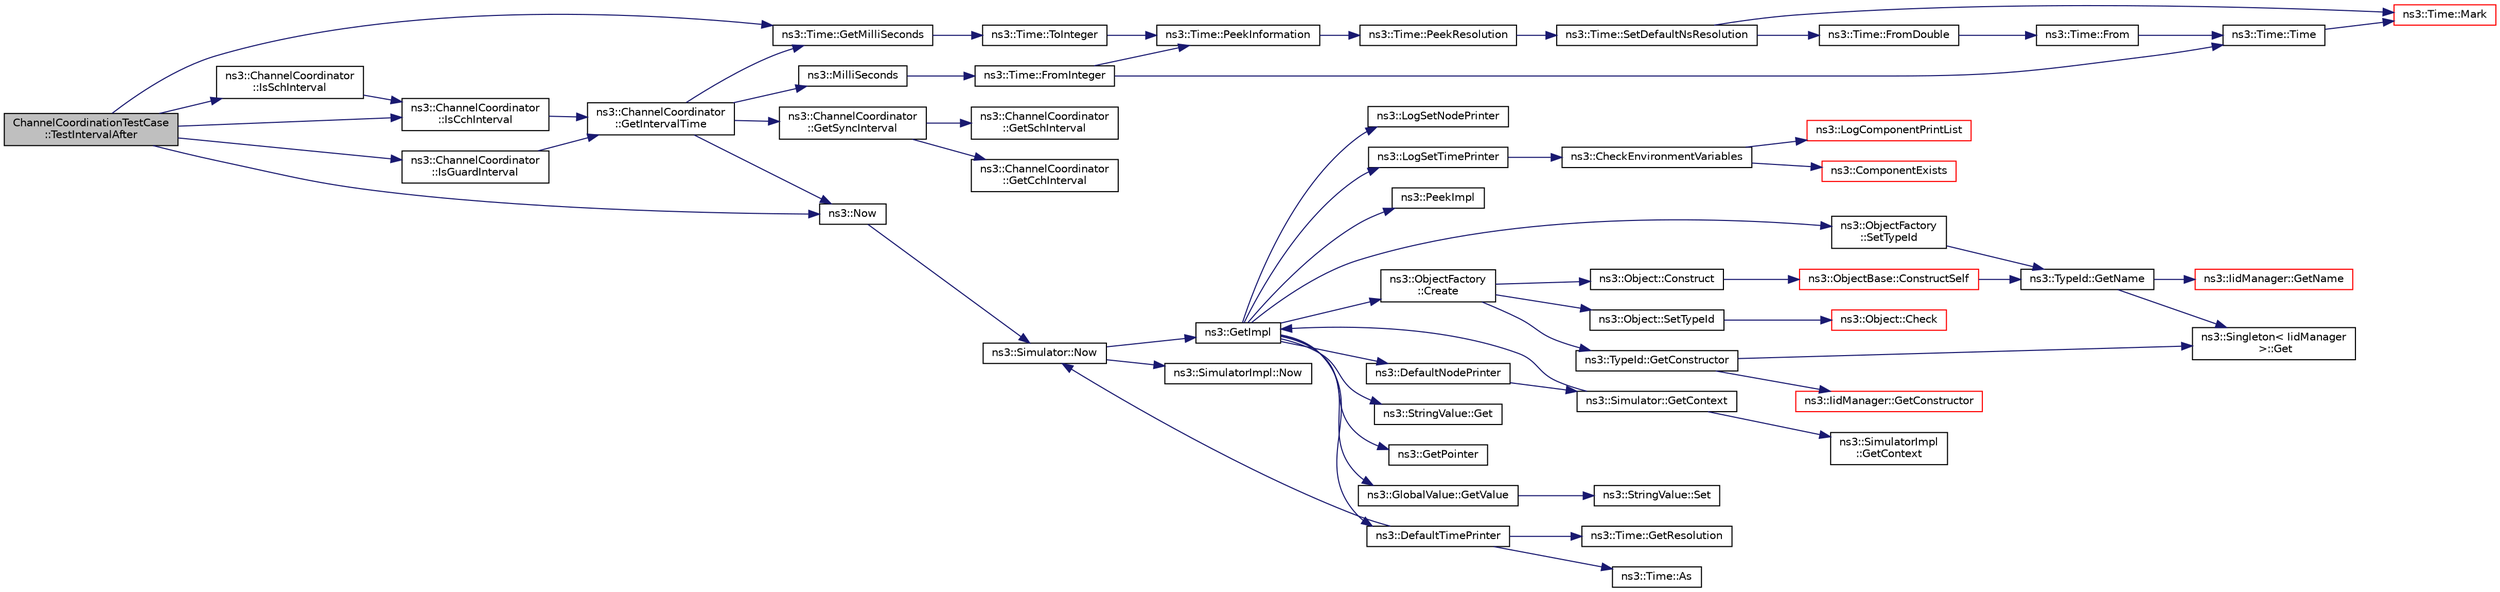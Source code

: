 digraph "ChannelCoordinationTestCase::TestIntervalAfter"
{
 // LATEX_PDF_SIZE
  edge [fontname="Helvetica",fontsize="10",labelfontname="Helvetica",labelfontsize="10"];
  node [fontname="Helvetica",fontsize="10",shape=record];
  rankdir="LR";
  Node1 [label="ChannelCoordinationTestCase\l::TestIntervalAfter",height=0.2,width=0.4,color="black", fillcolor="grey75", style="filled", fontcolor="black",tooltip="Test interval after function."];
  Node1 -> Node2 [color="midnightblue",fontsize="10",style="solid",fontname="Helvetica"];
  Node2 [label="ns3::Time::GetMilliSeconds",height=0.2,width=0.4,color="black", fillcolor="white", style="filled",URL="$classns3_1_1_time.html#ad012aa15ec441ad811a09954f95e4a8d",tooltip="Get an approximation of the time stored in this instance in the indicated unit."];
  Node2 -> Node3 [color="midnightblue",fontsize="10",style="solid",fontname="Helvetica"];
  Node3 [label="ns3::Time::ToInteger",height=0.2,width=0.4,color="black", fillcolor="white", style="filled",URL="$classns3_1_1_time.html#a4bd2d3c8a919e4b57e60692b53db4a61",tooltip="Get the Time value expressed in a particular unit."];
  Node3 -> Node4 [color="midnightblue",fontsize="10",style="solid",fontname="Helvetica"];
  Node4 [label="ns3::Time::PeekInformation",height=0.2,width=0.4,color="black", fillcolor="white", style="filled",URL="$classns3_1_1_time.html#a0b023c55c20582aa7c1781aacf128034",tooltip="Get the Information record for timeUnit for the current Resolution."];
  Node4 -> Node5 [color="midnightblue",fontsize="10",style="solid",fontname="Helvetica"];
  Node5 [label="ns3::Time::PeekResolution",height=0.2,width=0.4,color="black", fillcolor="white", style="filled",URL="$classns3_1_1_time.html#a963e53522278fcbdf1ab9f7adbd0f5d6",tooltip="Get the current Resolution."];
  Node5 -> Node6 [color="midnightblue",fontsize="10",style="solid",fontname="Helvetica"];
  Node6 [label="ns3::Time::SetDefaultNsResolution",height=0.2,width=0.4,color="black", fillcolor="white", style="filled",URL="$classns3_1_1_time.html#a6a872e62f71dfa817fef2c549473d980",tooltip="Set the default resolution."];
  Node6 -> Node7 [color="midnightblue",fontsize="10",style="solid",fontname="Helvetica"];
  Node7 [label="ns3::Time::FromDouble",height=0.2,width=0.4,color="black", fillcolor="white", style="filled",URL="$classns3_1_1_time.html#a60e845f4a74e62495b86356afe604cb4",tooltip="Create a Time equal to value in unit unit."];
  Node7 -> Node8 [color="midnightblue",fontsize="10",style="solid",fontname="Helvetica"];
  Node8 [label="ns3::Time::From",height=0.2,width=0.4,color="black", fillcolor="white", style="filled",URL="$classns3_1_1_time.html#a34e4acc13d0e08cc8cb9cd3b838b9baf",tooltip="Create a Time in the current unit."];
  Node8 -> Node9 [color="midnightblue",fontsize="10",style="solid",fontname="Helvetica"];
  Node9 [label="ns3::Time::Time",height=0.2,width=0.4,color="black", fillcolor="white", style="filled",URL="$classns3_1_1_time.html#a8a39dc1b8cbbd7fe6d940e492d1b925e",tooltip="Default constructor, with value 0."];
  Node9 -> Node10 [color="midnightblue",fontsize="10",style="solid",fontname="Helvetica"];
  Node10 [label="ns3::Time::Mark",height=0.2,width=0.4,color="red", fillcolor="white", style="filled",URL="$classns3_1_1_time.html#aa7eef2a1119c1c4855d99f1e83d44c54",tooltip="Record a Time instance with the MarkedTimes."];
  Node6 -> Node10 [color="midnightblue",fontsize="10",style="solid",fontname="Helvetica"];
  Node1 -> Node12 [color="midnightblue",fontsize="10",style="solid",fontname="Helvetica"];
  Node12 [label="ns3::ChannelCoordinator\l::IsCchInterval",height=0.2,width=0.4,color="black", fillcolor="white", style="filled",URL="$classns3_1_1_channel_coordinator.html#afd434629c3045704c28599233d274207",tooltip=" "];
  Node12 -> Node13 [color="midnightblue",fontsize="10",style="solid",fontname="Helvetica"];
  Node13 [label="ns3::ChannelCoordinator\l::GetIntervalTime",height=0.2,width=0.4,color="black", fillcolor="white", style="filled",URL="$classns3_1_1_channel_coordinator.html#aec3dde7af6a59f98738086eaa3f2cf6c",tooltip=" "];
  Node13 -> Node2 [color="midnightblue",fontsize="10",style="solid",fontname="Helvetica"];
  Node13 -> Node14 [color="midnightblue",fontsize="10",style="solid",fontname="Helvetica"];
  Node14 [label="ns3::ChannelCoordinator\l::GetSyncInterval",height=0.2,width=0.4,color="black", fillcolor="white", style="filled",URL="$classns3_1_1_channel_coordinator.html#a935a6b9e32f9d0e2dd7de741e9a60417",tooltip=" "];
  Node14 -> Node15 [color="midnightblue",fontsize="10",style="solid",fontname="Helvetica"];
  Node15 [label="ns3::ChannelCoordinator\l::GetCchInterval",height=0.2,width=0.4,color="black", fillcolor="white", style="filled",URL="$classns3_1_1_channel_coordinator.html#a0277118b1c55dd93f806b1e717a8bdc2",tooltip=" "];
  Node14 -> Node16 [color="midnightblue",fontsize="10",style="solid",fontname="Helvetica"];
  Node16 [label="ns3::ChannelCoordinator\l::GetSchInterval",height=0.2,width=0.4,color="black", fillcolor="white", style="filled",URL="$classns3_1_1_channel_coordinator.html#a5176d43ba4da00a310b5edb7fa22c80f",tooltip=" "];
  Node13 -> Node17 [color="midnightblue",fontsize="10",style="solid",fontname="Helvetica"];
  Node17 [label="ns3::MilliSeconds",height=0.2,width=0.4,color="black", fillcolor="white", style="filled",URL="$group__timecivil.html#gaf26127cf4571146b83a92ee18679c7a9",tooltip="Construct a Time in the indicated unit."];
  Node17 -> Node18 [color="midnightblue",fontsize="10",style="solid",fontname="Helvetica"];
  Node18 [label="ns3::Time::FromInteger",height=0.2,width=0.4,color="black", fillcolor="white", style="filled",URL="$classns3_1_1_time.html#a3e742c67b2764e75ff95f9b754d43fe9",tooltip="Create a Time equal to value in unit unit."];
  Node18 -> Node9 [color="midnightblue",fontsize="10",style="solid",fontname="Helvetica"];
  Node18 -> Node4 [color="midnightblue",fontsize="10",style="solid",fontname="Helvetica"];
  Node13 -> Node19 [color="midnightblue",fontsize="10",style="solid",fontname="Helvetica"];
  Node19 [label="ns3::Now",height=0.2,width=0.4,color="black", fillcolor="white", style="filled",URL="$group__simulator.html#gac3635e2e87f7ce316c89290ee1b01d0d",tooltip="create an ns3::Time instance which contains the current simulation time."];
  Node19 -> Node20 [color="midnightblue",fontsize="10",style="solid",fontname="Helvetica"];
  Node20 [label="ns3::Simulator::Now",height=0.2,width=0.4,color="black", fillcolor="white", style="filled",URL="$classns3_1_1_simulator.html#ac3178fa975b419f7875e7105be122800",tooltip="Return the current simulation virtual time."];
  Node20 -> Node21 [color="midnightblue",fontsize="10",style="solid",fontname="Helvetica"];
  Node21 [label="ns3::GetImpl",height=0.2,width=0.4,color="black", fillcolor="white", style="filled",URL="$group__simulator.html#ga42eb4eddad41528d4d99794a3dae3fd0",tooltip="Get the SimulatorImpl singleton."];
  Node21 -> Node22 [color="midnightblue",fontsize="10",style="solid",fontname="Helvetica"];
  Node22 [label="ns3::ObjectFactory\l::Create",height=0.2,width=0.4,color="black", fillcolor="white", style="filled",URL="$classns3_1_1_object_factory.html#a52eda277f4aaab54266134ba48102ad7",tooltip="Create an Object instance of the configured TypeId."];
  Node22 -> Node23 [color="midnightblue",fontsize="10",style="solid",fontname="Helvetica"];
  Node23 [label="ns3::Object::Construct",height=0.2,width=0.4,color="black", fillcolor="white", style="filled",URL="$classns3_1_1_object.html#a636e8411dc5228771f45c9b805d348fa",tooltip="Initialize all member variables registered as Attributes of this TypeId."];
  Node23 -> Node24 [color="midnightblue",fontsize="10",style="solid",fontname="Helvetica"];
  Node24 [label="ns3::ObjectBase::ConstructSelf",height=0.2,width=0.4,color="red", fillcolor="white", style="filled",URL="$classns3_1_1_object_base.html#a5cda18dec6d0744cb652a3ed60056958",tooltip="Complete construction of ObjectBase; invoked by derived classes."];
  Node24 -> Node31 [color="midnightblue",fontsize="10",style="solid",fontname="Helvetica"];
  Node31 [label="ns3::TypeId::GetName",height=0.2,width=0.4,color="black", fillcolor="white", style="filled",URL="$classns3_1_1_type_id.html#abc4965475a579c2afdc668d7a7d58374",tooltip="Get the name."];
  Node31 -> Node28 [color="midnightblue",fontsize="10",style="solid",fontname="Helvetica"];
  Node28 [label="ns3::Singleton\< IidManager\l \>::Get",height=0.2,width=0.4,color="black", fillcolor="white", style="filled",URL="$classns3_1_1_singleton.html#a80a2cd3c25a27ea72add7a9f7a141ffa",tooltip="Get a pointer to the singleton instance."];
  Node31 -> Node32 [color="midnightblue",fontsize="10",style="solid",fontname="Helvetica"];
  Node32 [label="ns3::IidManager::GetName",height=0.2,width=0.4,color="red", fillcolor="white", style="filled",URL="$classns3_1_1_iid_manager.html#a6658aaa8120efd885e98addb76a6f1d4",tooltip="Get the name of a type id."];
  Node22 -> Node47 [color="midnightblue",fontsize="10",style="solid",fontname="Helvetica"];
  Node47 [label="ns3::TypeId::GetConstructor",height=0.2,width=0.4,color="black", fillcolor="white", style="filled",URL="$classns3_1_1_type_id.html#a66b2628edf921fc88945ec8a8f3a1683",tooltip="Get the constructor callback."];
  Node47 -> Node28 [color="midnightblue",fontsize="10",style="solid",fontname="Helvetica"];
  Node47 -> Node48 [color="midnightblue",fontsize="10",style="solid",fontname="Helvetica"];
  Node48 [label="ns3::IidManager::GetConstructor",height=0.2,width=0.4,color="red", fillcolor="white", style="filled",URL="$classns3_1_1_iid_manager.html#a5222ca2d43248c46812b39b993eb2e08",tooltip="Get the constructor Callback of a type id."];
  Node22 -> Node49 [color="midnightblue",fontsize="10",style="solid",fontname="Helvetica"];
  Node49 [label="ns3::Object::SetTypeId",height=0.2,width=0.4,color="black", fillcolor="white", style="filled",URL="$classns3_1_1_object.html#a19b1ebd8ec8fe404845e665880a6c5ad",tooltip="Set the TypeId of this Object."];
  Node49 -> Node50 [color="midnightblue",fontsize="10",style="solid",fontname="Helvetica"];
  Node50 [label="ns3::Object::Check",height=0.2,width=0.4,color="red", fillcolor="white", style="filled",URL="$classns3_1_1_object.html#a95070404e096887e1f126eae20c37f70",tooltip="Verify that this Object is still live, by checking it's reference count."];
  Node21 -> Node52 [color="midnightblue",fontsize="10",style="solid",fontname="Helvetica"];
  Node52 [label="ns3::DefaultNodePrinter",height=0.2,width=0.4,color="black", fillcolor="white", style="filled",URL="$group__logging.html#gac4c06cbbed12229d85991ced145f6be2",tooltip="Default node id printer implementation."];
  Node52 -> Node53 [color="midnightblue",fontsize="10",style="solid",fontname="Helvetica"];
  Node53 [label="ns3::Simulator::GetContext",height=0.2,width=0.4,color="black", fillcolor="white", style="filled",URL="$classns3_1_1_simulator.html#a8514b74ee2c42916b351b33c4a963bb0",tooltip="Get the current simulation context."];
  Node53 -> Node54 [color="midnightblue",fontsize="10",style="solid",fontname="Helvetica"];
  Node54 [label="ns3::SimulatorImpl\l::GetContext",height=0.2,width=0.4,color="black", fillcolor="white", style="filled",URL="$classns3_1_1_simulator_impl.html#a8b66270c97766c0adb997e2535648557",tooltip="Get the current simulation context."];
  Node53 -> Node21 [color="midnightblue",fontsize="10",style="solid",fontname="Helvetica"];
  Node21 -> Node55 [color="midnightblue",fontsize="10",style="solid",fontname="Helvetica"];
  Node55 [label="ns3::DefaultTimePrinter",height=0.2,width=0.4,color="black", fillcolor="white", style="filled",URL="$namespacens3.html#ae01c3c7786b644dfb8a0bb8f1201b269",tooltip="Default Time printer."];
  Node55 -> Node56 [color="midnightblue",fontsize="10",style="solid",fontname="Helvetica"];
  Node56 [label="ns3::Time::As",height=0.2,width=0.4,color="black", fillcolor="white", style="filled",URL="$classns3_1_1_time.html#ad5198e31c2512226ca0e58b31fad7fd0",tooltip="Attach a unit to a Time, to facilitate output in a specific unit."];
  Node55 -> Node57 [color="midnightblue",fontsize="10",style="solid",fontname="Helvetica"];
  Node57 [label="ns3::Time::GetResolution",height=0.2,width=0.4,color="black", fillcolor="white", style="filled",URL="$classns3_1_1_time.html#a1444f0f08b5e19f031157609e32fcf98",tooltip=" "];
  Node55 -> Node20 [color="midnightblue",fontsize="10",style="solid",fontname="Helvetica"];
  Node21 -> Node58 [color="midnightblue",fontsize="10",style="solid",fontname="Helvetica"];
  Node58 [label="ns3::StringValue::Get",height=0.2,width=0.4,color="black", fillcolor="white", style="filled",URL="$classns3_1_1_string_value.html#a6f208c2778fe1c7882e5cb429b8326ae",tooltip=" "];
  Node21 -> Node59 [color="midnightblue",fontsize="10",style="solid",fontname="Helvetica"];
  Node59 [label="ns3::GetPointer",height=0.2,width=0.4,color="black", fillcolor="white", style="filled",URL="$namespacens3.html#ab4e173cdfd43d17c1a40d5348510a670",tooltip=" "];
  Node21 -> Node60 [color="midnightblue",fontsize="10",style="solid",fontname="Helvetica"];
  Node60 [label="ns3::GlobalValue::GetValue",height=0.2,width=0.4,color="black", fillcolor="white", style="filled",URL="$classns3_1_1_global_value.html#a48a99242193fb69609a17332733e8600",tooltip="Get the value."];
  Node60 -> Node61 [color="midnightblue",fontsize="10",style="solid",fontname="Helvetica"];
  Node61 [label="ns3::StringValue::Set",height=0.2,width=0.4,color="black", fillcolor="white", style="filled",URL="$classns3_1_1_string_value.html#a17693012c6f2c52875e0d631fbf40155",tooltip="Set the value."];
  Node21 -> Node62 [color="midnightblue",fontsize="10",style="solid",fontname="Helvetica"];
  Node62 [label="ns3::LogSetNodePrinter",height=0.2,width=0.4,color="black", fillcolor="white", style="filled",URL="$namespacens3.html#aebac73305345f2e2803fdeb102a7705e",tooltip="Set the LogNodePrinter function to be used to prepend log messages with the node id."];
  Node21 -> Node63 [color="midnightblue",fontsize="10",style="solid",fontname="Helvetica"];
  Node63 [label="ns3::LogSetTimePrinter",height=0.2,width=0.4,color="black", fillcolor="white", style="filled",URL="$namespacens3.html#a46cd76678f7da29799d1b41994e12ec1",tooltip="Set the TimePrinter function to be used to prepend log messages with the simulation time."];
  Node63 -> Node64 [color="midnightblue",fontsize="10",style="solid",fontname="Helvetica"];
  Node64 [label="ns3::CheckEnvironmentVariables",height=0.2,width=0.4,color="black", fillcolor="white", style="filled",URL="$group__logging.html#gacdc0bdeb2d8a90089d4fb09c4b8569ff",tooltip="Parse the NS_LOG environment variable."];
  Node64 -> Node65 [color="midnightblue",fontsize="10",style="solid",fontname="Helvetica"];
  Node65 [label="ns3::ComponentExists",height=0.2,width=0.4,color="red", fillcolor="white", style="filled",URL="$group__logging.html#gaadcc698770aae684c54dbd1ef4e4b37a",tooltip="Check if a log component exists."];
  Node64 -> Node67 [color="midnightblue",fontsize="10",style="solid",fontname="Helvetica"];
  Node67 [label="ns3::LogComponentPrintList",height=0.2,width=0.4,color="red", fillcolor="white", style="filled",URL="$namespacens3.html#a5252703c3f8260fd6dc609f1b276e57c",tooltip="Print the list of logging messages available."];
  Node21 -> Node68 [color="midnightblue",fontsize="10",style="solid",fontname="Helvetica"];
  Node68 [label="ns3::PeekImpl",height=0.2,width=0.4,color="black", fillcolor="white", style="filled",URL="$group__simulator.html#ga233c5c38de117e4e4a5a9cd168694792",tooltip="Get the static SimulatorImpl instance."];
  Node21 -> Node69 [color="midnightblue",fontsize="10",style="solid",fontname="Helvetica"];
  Node69 [label="ns3::ObjectFactory\l::SetTypeId",height=0.2,width=0.4,color="black", fillcolor="white", style="filled",URL="$classns3_1_1_object_factory.html#a77dcd099064038a1eb7a6b8251229ec3",tooltip="Set the TypeId of the Objects to be created by this factory."];
  Node69 -> Node31 [color="midnightblue",fontsize="10",style="solid",fontname="Helvetica"];
  Node20 -> Node70 [color="midnightblue",fontsize="10",style="solid",fontname="Helvetica"];
  Node70 [label="ns3::SimulatorImpl::Now",height=0.2,width=0.4,color="black", fillcolor="white", style="filled",URL="$classns3_1_1_simulator_impl.html#aa516c50060846adc6fd316e83ef0797c",tooltip="Return the current simulation virtual time."];
  Node1 -> Node71 [color="midnightblue",fontsize="10",style="solid",fontname="Helvetica"];
  Node71 [label="ns3::ChannelCoordinator\l::IsGuardInterval",height=0.2,width=0.4,color="black", fillcolor="white", style="filled",URL="$classns3_1_1_channel_coordinator.html#a79cca5931125d9f1beadba809ddf8024",tooltip=" "];
  Node71 -> Node13 [color="midnightblue",fontsize="10",style="solid",fontname="Helvetica"];
  Node1 -> Node72 [color="midnightblue",fontsize="10",style="solid",fontname="Helvetica"];
  Node72 [label="ns3::ChannelCoordinator\l::IsSchInterval",height=0.2,width=0.4,color="black", fillcolor="white", style="filled",URL="$classns3_1_1_channel_coordinator.html#a616c72fcc04a18398149265d7324bf95",tooltip=" "];
  Node72 -> Node12 [color="midnightblue",fontsize="10",style="solid",fontname="Helvetica"];
  Node1 -> Node19 [color="midnightblue",fontsize="10",style="solid",fontname="Helvetica"];
}
